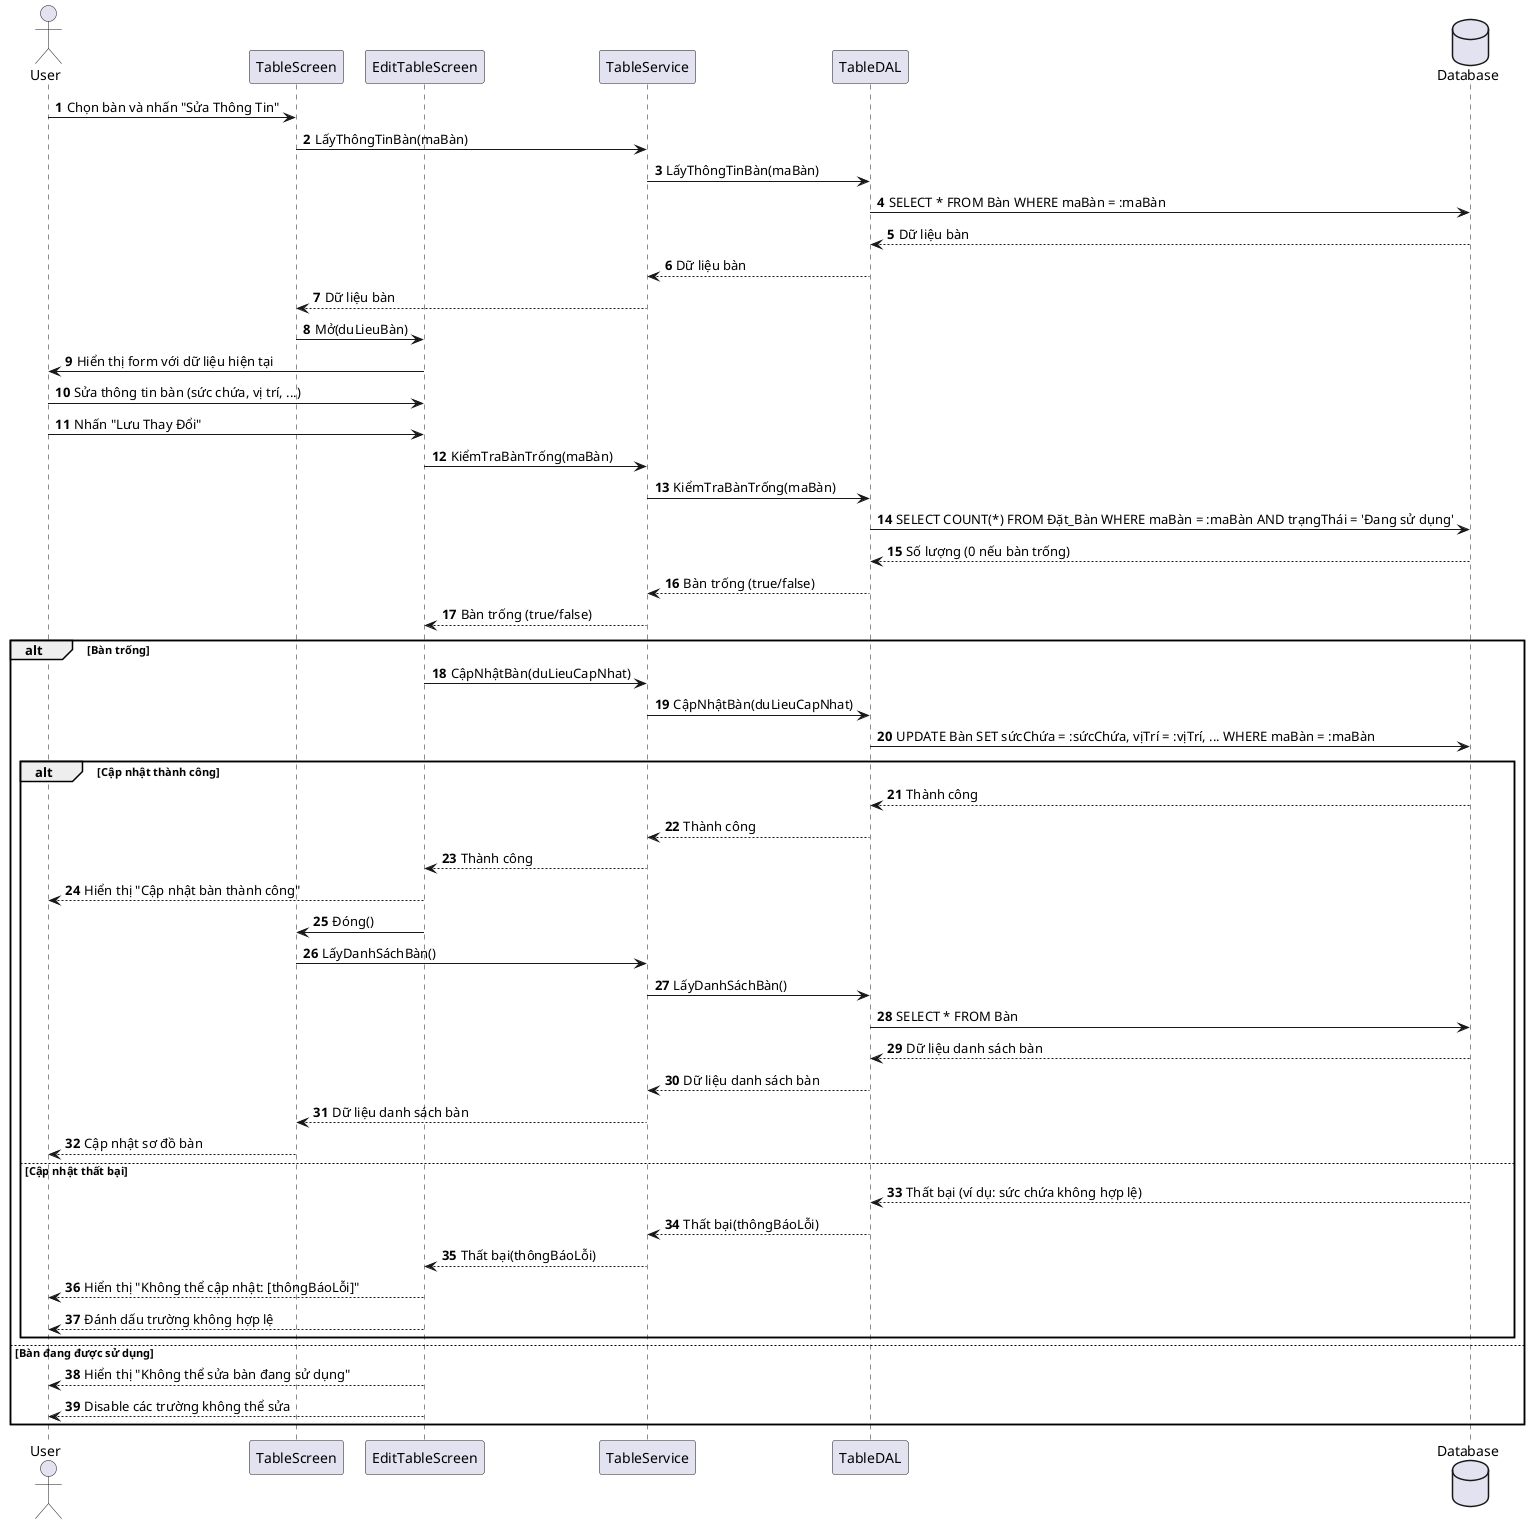 @startuml Sơ đồ sequence Sửa Thông Tin Bàn

autonumber

actor User
participant TableScreen
participant EditTableScreen
participant TableService
participant TableDAL
database Database

User -> TableScreen: Chọn bàn và nhấn "Sửa Thông Tin"
TableScreen -> TableService: LấyThôngTinBàn(maBàn)
TableService -> TableDAL: LấyThôngTinBàn(maBàn)
TableDAL -> Database: SELECT * FROM Bàn WHERE maBàn = :maBàn
Database --> TableDAL: Dữ liệu bàn
TableDAL --> TableService: Dữ liệu bàn
TableService --> TableScreen: Dữ liệu bàn
TableScreen -> EditTableScreen: Mở(duLieuBàn)
EditTableScreen -> User: Hiển thị form với dữ liệu hiện tại

User -> EditTableScreen: Sửa thông tin bàn (sức chứa, vị trí, ...)
User -> EditTableScreen: Nhấn "Lưu Thay Đổi"
EditTableScreen -> TableService: KiểmTraBànTrống(maBàn)
TableService -> TableDAL: KiểmTraBànTrống(maBàn)
TableDAL -> Database: SELECT COUNT(*) FROM Đặt_Bàn WHERE maBàn = :maBàn AND trạngThái = 'Đang sử dụng'
Database --> TableDAL: Số lượng (0 nếu bàn trống)
TableDAL --> TableService: Bàn trống (true/false)
TableService --> EditTableScreen: Bàn trống (true/false)

alt Bàn trống
    EditTableScreen -> TableService: CậpNhậtBàn(duLieuCapNhat)
    TableService -> TableDAL: CậpNhậtBàn(duLieuCapNhat)
    TableDAL -> Database: UPDATE Bàn SET sứcChứa = :sứcChứa, vịTrí = :vịTrí, ... WHERE maBàn = :maBàn
    
    alt Cập nhật thành công
        Database --> TableDAL: Thành công
        TableDAL --> TableService: Thành công
        TableService --> EditTableScreen: Thành công
        EditTableScreen --> User: Hiển thị "Cập nhật bàn thành công"
        EditTableScreen -> TableScreen: Đóng()
        TableScreen -> TableService: LấyDanhSáchBàn()
        TableService -> TableDAL: LấyDanhSáchBàn()
        TableDAL -> Database: SELECT * FROM Bàn
        Database --> TableDAL: Dữ liệu danh sách bàn
        TableDAL --> TableService: Dữ liệu danh sách bàn
        TableService --> TableScreen: Dữ liệu danh sách bàn
        TableScreen --> User: Cập nhật sơ đồ bàn
    else Cập nhật thất bại
        Database --> TableDAL: Thất bại (ví dụ: sức chứa không hợp lệ)
        TableDAL --> TableService: Thất bại(thôngBáoLỗi)
        TableService --> EditTableScreen: Thất bại(thôngBáoLỗi)
        EditTableScreen --> User: Hiển thị "Không thể cập nhật: [thôngBáoLỗi]"
        EditTableScreen --> User: Đánh dấu trường không hợp lệ
    end
else Bàn đang được sử dụng
    EditTableScreen --> User: Hiển thị "Không thể sửa bàn đang sử dụng"
    EditTableScreen --> User: Disable các trường không thể sửa
end

@enduml